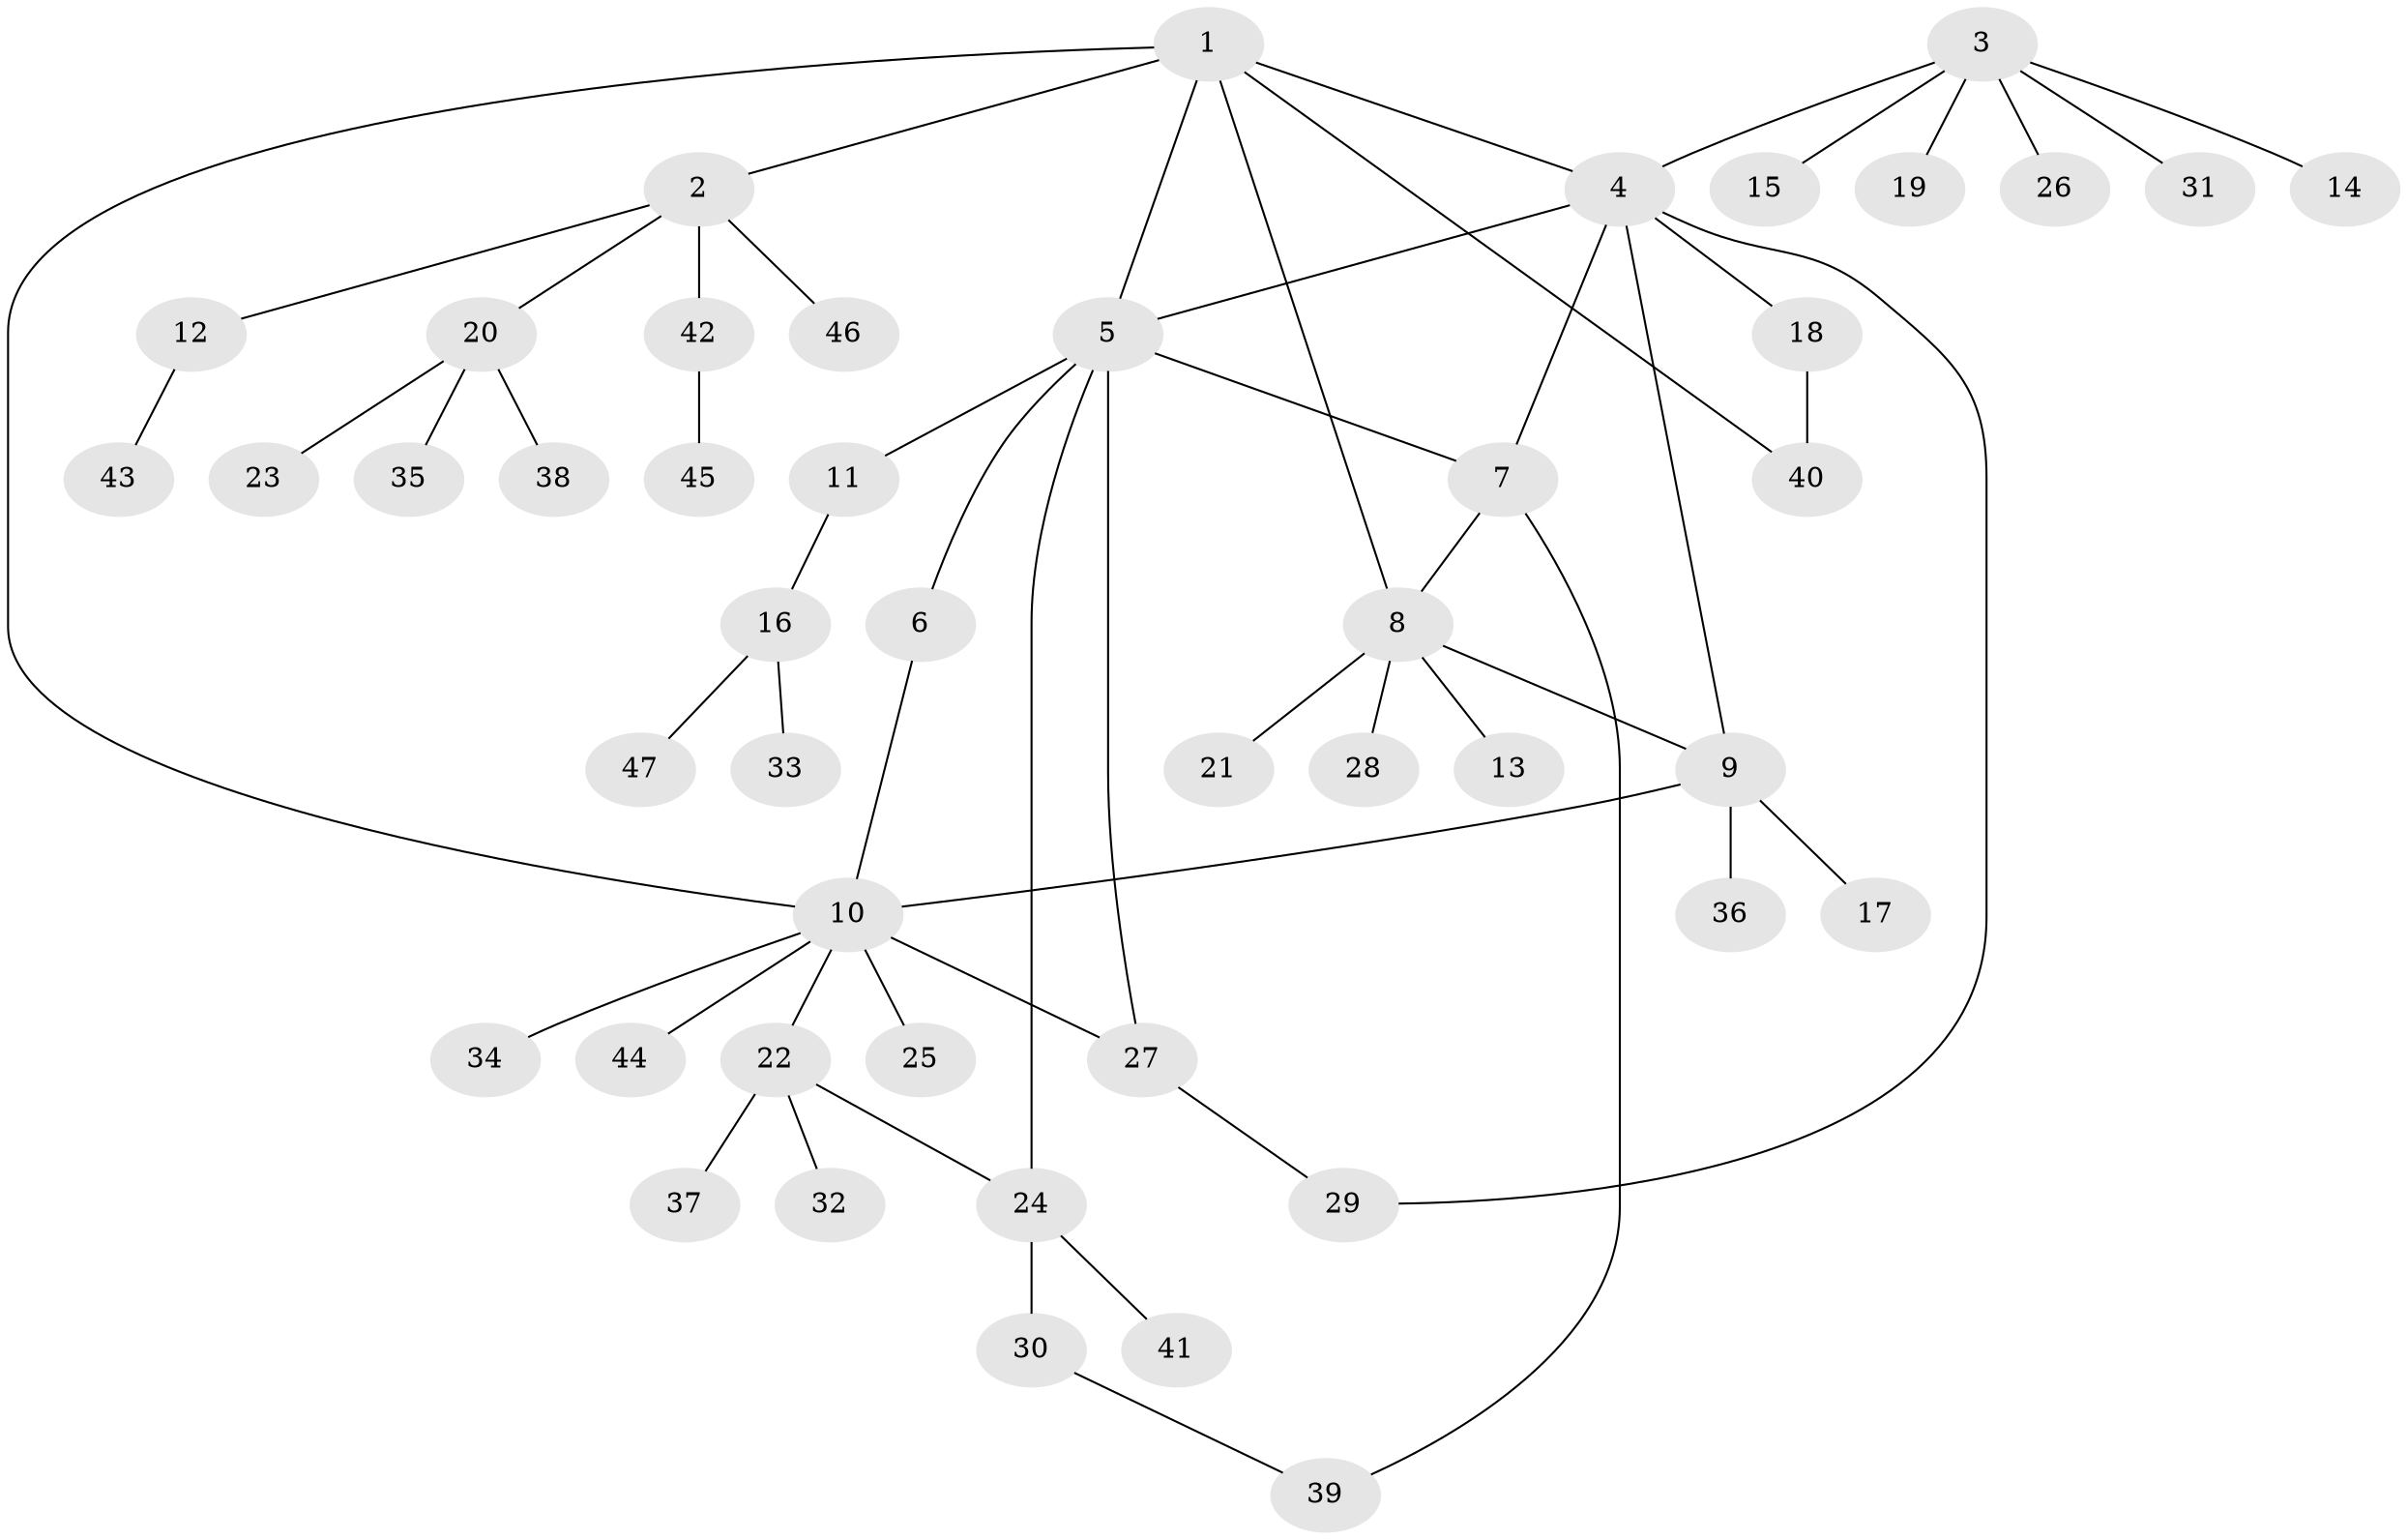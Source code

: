// coarse degree distribution, {5: 0.08695652173913043, 8: 0.043478260869565216, 7: 0.043478260869565216, 10: 0.043478260869565216, 1: 0.5652173913043478, 2: 0.13043478260869565, 3: 0.08695652173913043}
// Generated by graph-tools (version 1.1) at 2025/19/03/04/25 18:19:46]
// undirected, 47 vertices, 57 edges
graph export_dot {
graph [start="1"]
  node [color=gray90,style=filled];
  1;
  2;
  3;
  4;
  5;
  6;
  7;
  8;
  9;
  10;
  11;
  12;
  13;
  14;
  15;
  16;
  17;
  18;
  19;
  20;
  21;
  22;
  23;
  24;
  25;
  26;
  27;
  28;
  29;
  30;
  31;
  32;
  33;
  34;
  35;
  36;
  37;
  38;
  39;
  40;
  41;
  42;
  43;
  44;
  45;
  46;
  47;
  1 -- 2;
  1 -- 4;
  1 -- 5;
  1 -- 8;
  1 -- 10;
  1 -- 40;
  2 -- 12;
  2 -- 20;
  2 -- 42;
  2 -- 46;
  3 -- 4;
  3 -- 14;
  3 -- 15;
  3 -- 19;
  3 -- 26;
  3 -- 31;
  4 -- 5;
  4 -- 7;
  4 -- 9;
  4 -- 18;
  4 -- 29;
  5 -- 6;
  5 -- 7;
  5 -- 11;
  5 -- 24;
  5 -- 27;
  6 -- 10;
  7 -- 8;
  7 -- 39;
  8 -- 9;
  8 -- 13;
  8 -- 21;
  8 -- 28;
  9 -- 10;
  9 -- 17;
  9 -- 36;
  10 -- 22;
  10 -- 25;
  10 -- 27;
  10 -- 34;
  10 -- 44;
  11 -- 16;
  12 -- 43;
  16 -- 33;
  16 -- 47;
  18 -- 40;
  20 -- 23;
  20 -- 35;
  20 -- 38;
  22 -- 24;
  22 -- 32;
  22 -- 37;
  24 -- 30;
  24 -- 41;
  27 -- 29;
  30 -- 39;
  42 -- 45;
}
